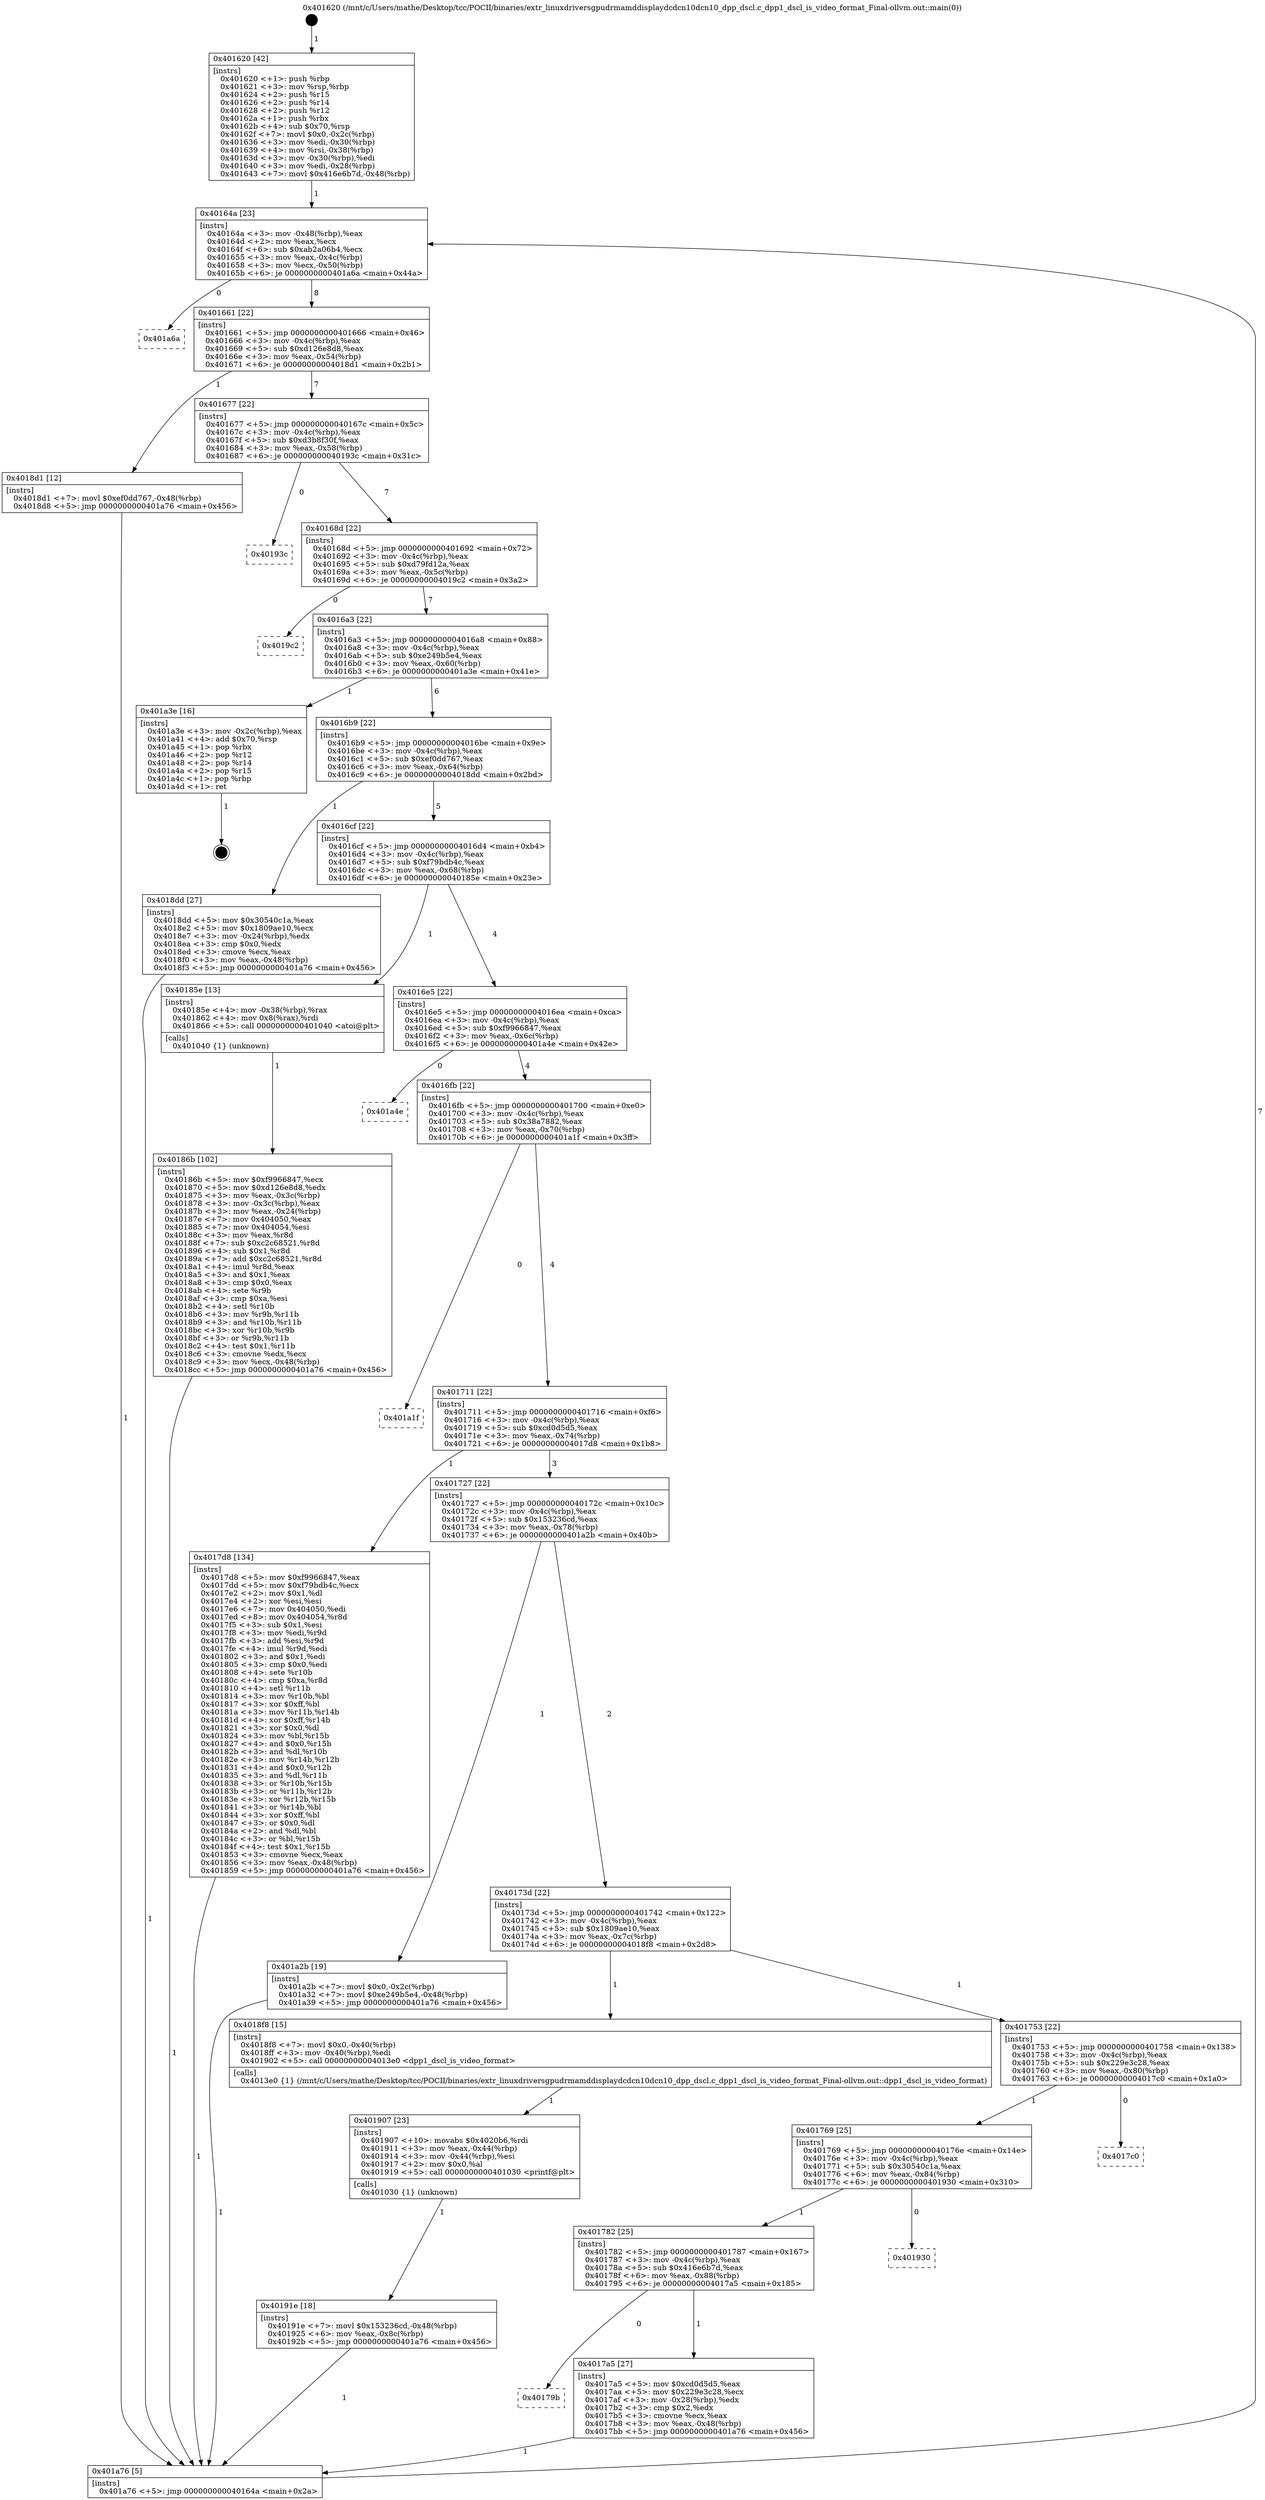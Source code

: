 digraph "0x401620" {
  label = "0x401620 (/mnt/c/Users/mathe/Desktop/tcc/POCII/binaries/extr_linuxdriversgpudrmamddisplaydcdcn10dcn10_dpp_dscl.c_dpp1_dscl_is_video_format_Final-ollvm.out::main(0))"
  labelloc = "t"
  node[shape=record]

  Entry [label="",width=0.3,height=0.3,shape=circle,fillcolor=black,style=filled]
  "0x40164a" [label="{
     0x40164a [23]\l
     | [instrs]\l
     &nbsp;&nbsp;0x40164a \<+3\>: mov -0x48(%rbp),%eax\l
     &nbsp;&nbsp;0x40164d \<+2\>: mov %eax,%ecx\l
     &nbsp;&nbsp;0x40164f \<+6\>: sub $0xab2a06b4,%ecx\l
     &nbsp;&nbsp;0x401655 \<+3\>: mov %eax,-0x4c(%rbp)\l
     &nbsp;&nbsp;0x401658 \<+3\>: mov %ecx,-0x50(%rbp)\l
     &nbsp;&nbsp;0x40165b \<+6\>: je 0000000000401a6a \<main+0x44a\>\l
  }"]
  "0x401a6a" [label="{
     0x401a6a\l
  }", style=dashed]
  "0x401661" [label="{
     0x401661 [22]\l
     | [instrs]\l
     &nbsp;&nbsp;0x401661 \<+5\>: jmp 0000000000401666 \<main+0x46\>\l
     &nbsp;&nbsp;0x401666 \<+3\>: mov -0x4c(%rbp),%eax\l
     &nbsp;&nbsp;0x401669 \<+5\>: sub $0xd126e8d8,%eax\l
     &nbsp;&nbsp;0x40166e \<+3\>: mov %eax,-0x54(%rbp)\l
     &nbsp;&nbsp;0x401671 \<+6\>: je 00000000004018d1 \<main+0x2b1\>\l
  }"]
  Exit [label="",width=0.3,height=0.3,shape=circle,fillcolor=black,style=filled,peripheries=2]
  "0x4018d1" [label="{
     0x4018d1 [12]\l
     | [instrs]\l
     &nbsp;&nbsp;0x4018d1 \<+7\>: movl $0xef0dd767,-0x48(%rbp)\l
     &nbsp;&nbsp;0x4018d8 \<+5\>: jmp 0000000000401a76 \<main+0x456\>\l
  }"]
  "0x401677" [label="{
     0x401677 [22]\l
     | [instrs]\l
     &nbsp;&nbsp;0x401677 \<+5\>: jmp 000000000040167c \<main+0x5c\>\l
     &nbsp;&nbsp;0x40167c \<+3\>: mov -0x4c(%rbp),%eax\l
     &nbsp;&nbsp;0x40167f \<+5\>: sub $0xd3b8f30f,%eax\l
     &nbsp;&nbsp;0x401684 \<+3\>: mov %eax,-0x58(%rbp)\l
     &nbsp;&nbsp;0x401687 \<+6\>: je 000000000040193c \<main+0x31c\>\l
  }"]
  "0x40191e" [label="{
     0x40191e [18]\l
     | [instrs]\l
     &nbsp;&nbsp;0x40191e \<+7\>: movl $0x153236cd,-0x48(%rbp)\l
     &nbsp;&nbsp;0x401925 \<+6\>: mov %eax,-0x8c(%rbp)\l
     &nbsp;&nbsp;0x40192b \<+5\>: jmp 0000000000401a76 \<main+0x456\>\l
  }"]
  "0x40193c" [label="{
     0x40193c\l
  }", style=dashed]
  "0x40168d" [label="{
     0x40168d [22]\l
     | [instrs]\l
     &nbsp;&nbsp;0x40168d \<+5\>: jmp 0000000000401692 \<main+0x72\>\l
     &nbsp;&nbsp;0x401692 \<+3\>: mov -0x4c(%rbp),%eax\l
     &nbsp;&nbsp;0x401695 \<+5\>: sub $0xd79fd12a,%eax\l
     &nbsp;&nbsp;0x40169a \<+3\>: mov %eax,-0x5c(%rbp)\l
     &nbsp;&nbsp;0x40169d \<+6\>: je 00000000004019c2 \<main+0x3a2\>\l
  }"]
  "0x401907" [label="{
     0x401907 [23]\l
     | [instrs]\l
     &nbsp;&nbsp;0x401907 \<+10\>: movabs $0x4020b6,%rdi\l
     &nbsp;&nbsp;0x401911 \<+3\>: mov %eax,-0x44(%rbp)\l
     &nbsp;&nbsp;0x401914 \<+3\>: mov -0x44(%rbp),%esi\l
     &nbsp;&nbsp;0x401917 \<+2\>: mov $0x0,%al\l
     &nbsp;&nbsp;0x401919 \<+5\>: call 0000000000401030 \<printf@plt\>\l
     | [calls]\l
     &nbsp;&nbsp;0x401030 \{1\} (unknown)\l
  }"]
  "0x4019c2" [label="{
     0x4019c2\l
  }", style=dashed]
  "0x4016a3" [label="{
     0x4016a3 [22]\l
     | [instrs]\l
     &nbsp;&nbsp;0x4016a3 \<+5\>: jmp 00000000004016a8 \<main+0x88\>\l
     &nbsp;&nbsp;0x4016a8 \<+3\>: mov -0x4c(%rbp),%eax\l
     &nbsp;&nbsp;0x4016ab \<+5\>: sub $0xe249b5e4,%eax\l
     &nbsp;&nbsp;0x4016b0 \<+3\>: mov %eax,-0x60(%rbp)\l
     &nbsp;&nbsp;0x4016b3 \<+6\>: je 0000000000401a3e \<main+0x41e\>\l
  }"]
  "0x40186b" [label="{
     0x40186b [102]\l
     | [instrs]\l
     &nbsp;&nbsp;0x40186b \<+5\>: mov $0xf9966847,%ecx\l
     &nbsp;&nbsp;0x401870 \<+5\>: mov $0xd126e8d8,%edx\l
     &nbsp;&nbsp;0x401875 \<+3\>: mov %eax,-0x3c(%rbp)\l
     &nbsp;&nbsp;0x401878 \<+3\>: mov -0x3c(%rbp),%eax\l
     &nbsp;&nbsp;0x40187b \<+3\>: mov %eax,-0x24(%rbp)\l
     &nbsp;&nbsp;0x40187e \<+7\>: mov 0x404050,%eax\l
     &nbsp;&nbsp;0x401885 \<+7\>: mov 0x404054,%esi\l
     &nbsp;&nbsp;0x40188c \<+3\>: mov %eax,%r8d\l
     &nbsp;&nbsp;0x40188f \<+7\>: sub $0xc2c68521,%r8d\l
     &nbsp;&nbsp;0x401896 \<+4\>: sub $0x1,%r8d\l
     &nbsp;&nbsp;0x40189a \<+7\>: add $0xc2c68521,%r8d\l
     &nbsp;&nbsp;0x4018a1 \<+4\>: imul %r8d,%eax\l
     &nbsp;&nbsp;0x4018a5 \<+3\>: and $0x1,%eax\l
     &nbsp;&nbsp;0x4018a8 \<+3\>: cmp $0x0,%eax\l
     &nbsp;&nbsp;0x4018ab \<+4\>: sete %r9b\l
     &nbsp;&nbsp;0x4018af \<+3\>: cmp $0xa,%esi\l
     &nbsp;&nbsp;0x4018b2 \<+4\>: setl %r10b\l
     &nbsp;&nbsp;0x4018b6 \<+3\>: mov %r9b,%r11b\l
     &nbsp;&nbsp;0x4018b9 \<+3\>: and %r10b,%r11b\l
     &nbsp;&nbsp;0x4018bc \<+3\>: xor %r10b,%r9b\l
     &nbsp;&nbsp;0x4018bf \<+3\>: or %r9b,%r11b\l
     &nbsp;&nbsp;0x4018c2 \<+4\>: test $0x1,%r11b\l
     &nbsp;&nbsp;0x4018c6 \<+3\>: cmovne %edx,%ecx\l
     &nbsp;&nbsp;0x4018c9 \<+3\>: mov %ecx,-0x48(%rbp)\l
     &nbsp;&nbsp;0x4018cc \<+5\>: jmp 0000000000401a76 \<main+0x456\>\l
  }"]
  "0x401a3e" [label="{
     0x401a3e [16]\l
     | [instrs]\l
     &nbsp;&nbsp;0x401a3e \<+3\>: mov -0x2c(%rbp),%eax\l
     &nbsp;&nbsp;0x401a41 \<+4\>: add $0x70,%rsp\l
     &nbsp;&nbsp;0x401a45 \<+1\>: pop %rbx\l
     &nbsp;&nbsp;0x401a46 \<+2\>: pop %r12\l
     &nbsp;&nbsp;0x401a48 \<+2\>: pop %r14\l
     &nbsp;&nbsp;0x401a4a \<+2\>: pop %r15\l
     &nbsp;&nbsp;0x401a4c \<+1\>: pop %rbp\l
     &nbsp;&nbsp;0x401a4d \<+1\>: ret\l
  }"]
  "0x4016b9" [label="{
     0x4016b9 [22]\l
     | [instrs]\l
     &nbsp;&nbsp;0x4016b9 \<+5\>: jmp 00000000004016be \<main+0x9e\>\l
     &nbsp;&nbsp;0x4016be \<+3\>: mov -0x4c(%rbp),%eax\l
     &nbsp;&nbsp;0x4016c1 \<+5\>: sub $0xef0dd767,%eax\l
     &nbsp;&nbsp;0x4016c6 \<+3\>: mov %eax,-0x64(%rbp)\l
     &nbsp;&nbsp;0x4016c9 \<+6\>: je 00000000004018dd \<main+0x2bd\>\l
  }"]
  "0x401620" [label="{
     0x401620 [42]\l
     | [instrs]\l
     &nbsp;&nbsp;0x401620 \<+1\>: push %rbp\l
     &nbsp;&nbsp;0x401621 \<+3\>: mov %rsp,%rbp\l
     &nbsp;&nbsp;0x401624 \<+2\>: push %r15\l
     &nbsp;&nbsp;0x401626 \<+2\>: push %r14\l
     &nbsp;&nbsp;0x401628 \<+2\>: push %r12\l
     &nbsp;&nbsp;0x40162a \<+1\>: push %rbx\l
     &nbsp;&nbsp;0x40162b \<+4\>: sub $0x70,%rsp\l
     &nbsp;&nbsp;0x40162f \<+7\>: movl $0x0,-0x2c(%rbp)\l
     &nbsp;&nbsp;0x401636 \<+3\>: mov %edi,-0x30(%rbp)\l
     &nbsp;&nbsp;0x401639 \<+4\>: mov %rsi,-0x38(%rbp)\l
     &nbsp;&nbsp;0x40163d \<+3\>: mov -0x30(%rbp),%edi\l
     &nbsp;&nbsp;0x401640 \<+3\>: mov %edi,-0x28(%rbp)\l
     &nbsp;&nbsp;0x401643 \<+7\>: movl $0x416e6b7d,-0x48(%rbp)\l
  }"]
  "0x4018dd" [label="{
     0x4018dd [27]\l
     | [instrs]\l
     &nbsp;&nbsp;0x4018dd \<+5\>: mov $0x30540c1a,%eax\l
     &nbsp;&nbsp;0x4018e2 \<+5\>: mov $0x1809ae10,%ecx\l
     &nbsp;&nbsp;0x4018e7 \<+3\>: mov -0x24(%rbp),%edx\l
     &nbsp;&nbsp;0x4018ea \<+3\>: cmp $0x0,%edx\l
     &nbsp;&nbsp;0x4018ed \<+3\>: cmove %ecx,%eax\l
     &nbsp;&nbsp;0x4018f0 \<+3\>: mov %eax,-0x48(%rbp)\l
     &nbsp;&nbsp;0x4018f3 \<+5\>: jmp 0000000000401a76 \<main+0x456\>\l
  }"]
  "0x4016cf" [label="{
     0x4016cf [22]\l
     | [instrs]\l
     &nbsp;&nbsp;0x4016cf \<+5\>: jmp 00000000004016d4 \<main+0xb4\>\l
     &nbsp;&nbsp;0x4016d4 \<+3\>: mov -0x4c(%rbp),%eax\l
     &nbsp;&nbsp;0x4016d7 \<+5\>: sub $0xf79bdb4c,%eax\l
     &nbsp;&nbsp;0x4016dc \<+3\>: mov %eax,-0x68(%rbp)\l
     &nbsp;&nbsp;0x4016df \<+6\>: je 000000000040185e \<main+0x23e\>\l
  }"]
  "0x401a76" [label="{
     0x401a76 [5]\l
     | [instrs]\l
     &nbsp;&nbsp;0x401a76 \<+5\>: jmp 000000000040164a \<main+0x2a\>\l
  }"]
  "0x40185e" [label="{
     0x40185e [13]\l
     | [instrs]\l
     &nbsp;&nbsp;0x40185e \<+4\>: mov -0x38(%rbp),%rax\l
     &nbsp;&nbsp;0x401862 \<+4\>: mov 0x8(%rax),%rdi\l
     &nbsp;&nbsp;0x401866 \<+5\>: call 0000000000401040 \<atoi@plt\>\l
     | [calls]\l
     &nbsp;&nbsp;0x401040 \{1\} (unknown)\l
  }"]
  "0x4016e5" [label="{
     0x4016e5 [22]\l
     | [instrs]\l
     &nbsp;&nbsp;0x4016e5 \<+5\>: jmp 00000000004016ea \<main+0xca\>\l
     &nbsp;&nbsp;0x4016ea \<+3\>: mov -0x4c(%rbp),%eax\l
     &nbsp;&nbsp;0x4016ed \<+5\>: sub $0xf9966847,%eax\l
     &nbsp;&nbsp;0x4016f2 \<+3\>: mov %eax,-0x6c(%rbp)\l
     &nbsp;&nbsp;0x4016f5 \<+6\>: je 0000000000401a4e \<main+0x42e\>\l
  }"]
  "0x40179b" [label="{
     0x40179b\l
  }", style=dashed]
  "0x401a4e" [label="{
     0x401a4e\l
  }", style=dashed]
  "0x4016fb" [label="{
     0x4016fb [22]\l
     | [instrs]\l
     &nbsp;&nbsp;0x4016fb \<+5\>: jmp 0000000000401700 \<main+0xe0\>\l
     &nbsp;&nbsp;0x401700 \<+3\>: mov -0x4c(%rbp),%eax\l
     &nbsp;&nbsp;0x401703 \<+5\>: sub $0x38a7882,%eax\l
     &nbsp;&nbsp;0x401708 \<+3\>: mov %eax,-0x70(%rbp)\l
     &nbsp;&nbsp;0x40170b \<+6\>: je 0000000000401a1f \<main+0x3ff\>\l
  }"]
  "0x4017a5" [label="{
     0x4017a5 [27]\l
     | [instrs]\l
     &nbsp;&nbsp;0x4017a5 \<+5\>: mov $0xcd0d5d5,%eax\l
     &nbsp;&nbsp;0x4017aa \<+5\>: mov $0x229e3c28,%ecx\l
     &nbsp;&nbsp;0x4017af \<+3\>: mov -0x28(%rbp),%edx\l
     &nbsp;&nbsp;0x4017b2 \<+3\>: cmp $0x2,%edx\l
     &nbsp;&nbsp;0x4017b5 \<+3\>: cmovne %ecx,%eax\l
     &nbsp;&nbsp;0x4017b8 \<+3\>: mov %eax,-0x48(%rbp)\l
     &nbsp;&nbsp;0x4017bb \<+5\>: jmp 0000000000401a76 \<main+0x456\>\l
  }"]
  "0x401a1f" [label="{
     0x401a1f\l
  }", style=dashed]
  "0x401711" [label="{
     0x401711 [22]\l
     | [instrs]\l
     &nbsp;&nbsp;0x401711 \<+5\>: jmp 0000000000401716 \<main+0xf6\>\l
     &nbsp;&nbsp;0x401716 \<+3\>: mov -0x4c(%rbp),%eax\l
     &nbsp;&nbsp;0x401719 \<+5\>: sub $0xcd0d5d5,%eax\l
     &nbsp;&nbsp;0x40171e \<+3\>: mov %eax,-0x74(%rbp)\l
     &nbsp;&nbsp;0x401721 \<+6\>: je 00000000004017d8 \<main+0x1b8\>\l
  }"]
  "0x401782" [label="{
     0x401782 [25]\l
     | [instrs]\l
     &nbsp;&nbsp;0x401782 \<+5\>: jmp 0000000000401787 \<main+0x167\>\l
     &nbsp;&nbsp;0x401787 \<+3\>: mov -0x4c(%rbp),%eax\l
     &nbsp;&nbsp;0x40178a \<+5\>: sub $0x416e6b7d,%eax\l
     &nbsp;&nbsp;0x40178f \<+6\>: mov %eax,-0x88(%rbp)\l
     &nbsp;&nbsp;0x401795 \<+6\>: je 00000000004017a5 \<main+0x185\>\l
  }"]
  "0x4017d8" [label="{
     0x4017d8 [134]\l
     | [instrs]\l
     &nbsp;&nbsp;0x4017d8 \<+5\>: mov $0xf9966847,%eax\l
     &nbsp;&nbsp;0x4017dd \<+5\>: mov $0xf79bdb4c,%ecx\l
     &nbsp;&nbsp;0x4017e2 \<+2\>: mov $0x1,%dl\l
     &nbsp;&nbsp;0x4017e4 \<+2\>: xor %esi,%esi\l
     &nbsp;&nbsp;0x4017e6 \<+7\>: mov 0x404050,%edi\l
     &nbsp;&nbsp;0x4017ed \<+8\>: mov 0x404054,%r8d\l
     &nbsp;&nbsp;0x4017f5 \<+3\>: sub $0x1,%esi\l
     &nbsp;&nbsp;0x4017f8 \<+3\>: mov %edi,%r9d\l
     &nbsp;&nbsp;0x4017fb \<+3\>: add %esi,%r9d\l
     &nbsp;&nbsp;0x4017fe \<+4\>: imul %r9d,%edi\l
     &nbsp;&nbsp;0x401802 \<+3\>: and $0x1,%edi\l
     &nbsp;&nbsp;0x401805 \<+3\>: cmp $0x0,%edi\l
     &nbsp;&nbsp;0x401808 \<+4\>: sete %r10b\l
     &nbsp;&nbsp;0x40180c \<+4\>: cmp $0xa,%r8d\l
     &nbsp;&nbsp;0x401810 \<+4\>: setl %r11b\l
     &nbsp;&nbsp;0x401814 \<+3\>: mov %r10b,%bl\l
     &nbsp;&nbsp;0x401817 \<+3\>: xor $0xff,%bl\l
     &nbsp;&nbsp;0x40181a \<+3\>: mov %r11b,%r14b\l
     &nbsp;&nbsp;0x40181d \<+4\>: xor $0xff,%r14b\l
     &nbsp;&nbsp;0x401821 \<+3\>: xor $0x0,%dl\l
     &nbsp;&nbsp;0x401824 \<+3\>: mov %bl,%r15b\l
     &nbsp;&nbsp;0x401827 \<+4\>: and $0x0,%r15b\l
     &nbsp;&nbsp;0x40182b \<+3\>: and %dl,%r10b\l
     &nbsp;&nbsp;0x40182e \<+3\>: mov %r14b,%r12b\l
     &nbsp;&nbsp;0x401831 \<+4\>: and $0x0,%r12b\l
     &nbsp;&nbsp;0x401835 \<+3\>: and %dl,%r11b\l
     &nbsp;&nbsp;0x401838 \<+3\>: or %r10b,%r15b\l
     &nbsp;&nbsp;0x40183b \<+3\>: or %r11b,%r12b\l
     &nbsp;&nbsp;0x40183e \<+3\>: xor %r12b,%r15b\l
     &nbsp;&nbsp;0x401841 \<+3\>: or %r14b,%bl\l
     &nbsp;&nbsp;0x401844 \<+3\>: xor $0xff,%bl\l
     &nbsp;&nbsp;0x401847 \<+3\>: or $0x0,%dl\l
     &nbsp;&nbsp;0x40184a \<+2\>: and %dl,%bl\l
     &nbsp;&nbsp;0x40184c \<+3\>: or %bl,%r15b\l
     &nbsp;&nbsp;0x40184f \<+4\>: test $0x1,%r15b\l
     &nbsp;&nbsp;0x401853 \<+3\>: cmovne %ecx,%eax\l
     &nbsp;&nbsp;0x401856 \<+3\>: mov %eax,-0x48(%rbp)\l
     &nbsp;&nbsp;0x401859 \<+5\>: jmp 0000000000401a76 \<main+0x456\>\l
  }"]
  "0x401727" [label="{
     0x401727 [22]\l
     | [instrs]\l
     &nbsp;&nbsp;0x401727 \<+5\>: jmp 000000000040172c \<main+0x10c\>\l
     &nbsp;&nbsp;0x40172c \<+3\>: mov -0x4c(%rbp),%eax\l
     &nbsp;&nbsp;0x40172f \<+5\>: sub $0x153236cd,%eax\l
     &nbsp;&nbsp;0x401734 \<+3\>: mov %eax,-0x78(%rbp)\l
     &nbsp;&nbsp;0x401737 \<+6\>: je 0000000000401a2b \<main+0x40b\>\l
  }"]
  "0x401930" [label="{
     0x401930\l
  }", style=dashed]
  "0x401a2b" [label="{
     0x401a2b [19]\l
     | [instrs]\l
     &nbsp;&nbsp;0x401a2b \<+7\>: movl $0x0,-0x2c(%rbp)\l
     &nbsp;&nbsp;0x401a32 \<+7\>: movl $0xe249b5e4,-0x48(%rbp)\l
     &nbsp;&nbsp;0x401a39 \<+5\>: jmp 0000000000401a76 \<main+0x456\>\l
  }"]
  "0x40173d" [label="{
     0x40173d [22]\l
     | [instrs]\l
     &nbsp;&nbsp;0x40173d \<+5\>: jmp 0000000000401742 \<main+0x122\>\l
     &nbsp;&nbsp;0x401742 \<+3\>: mov -0x4c(%rbp),%eax\l
     &nbsp;&nbsp;0x401745 \<+5\>: sub $0x1809ae10,%eax\l
     &nbsp;&nbsp;0x40174a \<+3\>: mov %eax,-0x7c(%rbp)\l
     &nbsp;&nbsp;0x40174d \<+6\>: je 00000000004018f8 \<main+0x2d8\>\l
  }"]
  "0x401769" [label="{
     0x401769 [25]\l
     | [instrs]\l
     &nbsp;&nbsp;0x401769 \<+5\>: jmp 000000000040176e \<main+0x14e\>\l
     &nbsp;&nbsp;0x40176e \<+3\>: mov -0x4c(%rbp),%eax\l
     &nbsp;&nbsp;0x401771 \<+5\>: sub $0x30540c1a,%eax\l
     &nbsp;&nbsp;0x401776 \<+6\>: mov %eax,-0x84(%rbp)\l
     &nbsp;&nbsp;0x40177c \<+6\>: je 0000000000401930 \<main+0x310\>\l
  }"]
  "0x4018f8" [label="{
     0x4018f8 [15]\l
     | [instrs]\l
     &nbsp;&nbsp;0x4018f8 \<+7\>: movl $0x0,-0x40(%rbp)\l
     &nbsp;&nbsp;0x4018ff \<+3\>: mov -0x40(%rbp),%edi\l
     &nbsp;&nbsp;0x401902 \<+5\>: call 00000000004013e0 \<dpp1_dscl_is_video_format\>\l
     | [calls]\l
     &nbsp;&nbsp;0x4013e0 \{1\} (/mnt/c/Users/mathe/Desktop/tcc/POCII/binaries/extr_linuxdriversgpudrmamddisplaydcdcn10dcn10_dpp_dscl.c_dpp1_dscl_is_video_format_Final-ollvm.out::dpp1_dscl_is_video_format)\l
  }"]
  "0x401753" [label="{
     0x401753 [22]\l
     | [instrs]\l
     &nbsp;&nbsp;0x401753 \<+5\>: jmp 0000000000401758 \<main+0x138\>\l
     &nbsp;&nbsp;0x401758 \<+3\>: mov -0x4c(%rbp),%eax\l
     &nbsp;&nbsp;0x40175b \<+5\>: sub $0x229e3c28,%eax\l
     &nbsp;&nbsp;0x401760 \<+3\>: mov %eax,-0x80(%rbp)\l
     &nbsp;&nbsp;0x401763 \<+6\>: je 00000000004017c0 \<main+0x1a0\>\l
  }"]
  "0x4017c0" [label="{
     0x4017c0\l
  }", style=dashed]
  Entry -> "0x401620" [label=" 1"]
  "0x40164a" -> "0x401a6a" [label=" 0"]
  "0x40164a" -> "0x401661" [label=" 8"]
  "0x401a3e" -> Exit [label=" 1"]
  "0x401661" -> "0x4018d1" [label=" 1"]
  "0x401661" -> "0x401677" [label=" 7"]
  "0x401a2b" -> "0x401a76" [label=" 1"]
  "0x401677" -> "0x40193c" [label=" 0"]
  "0x401677" -> "0x40168d" [label=" 7"]
  "0x40191e" -> "0x401a76" [label=" 1"]
  "0x40168d" -> "0x4019c2" [label=" 0"]
  "0x40168d" -> "0x4016a3" [label=" 7"]
  "0x401907" -> "0x40191e" [label=" 1"]
  "0x4016a3" -> "0x401a3e" [label=" 1"]
  "0x4016a3" -> "0x4016b9" [label=" 6"]
  "0x4018f8" -> "0x401907" [label=" 1"]
  "0x4016b9" -> "0x4018dd" [label=" 1"]
  "0x4016b9" -> "0x4016cf" [label=" 5"]
  "0x4018dd" -> "0x401a76" [label=" 1"]
  "0x4016cf" -> "0x40185e" [label=" 1"]
  "0x4016cf" -> "0x4016e5" [label=" 4"]
  "0x4018d1" -> "0x401a76" [label=" 1"]
  "0x4016e5" -> "0x401a4e" [label=" 0"]
  "0x4016e5" -> "0x4016fb" [label=" 4"]
  "0x40186b" -> "0x401a76" [label=" 1"]
  "0x4016fb" -> "0x401a1f" [label=" 0"]
  "0x4016fb" -> "0x401711" [label=" 4"]
  "0x40185e" -> "0x40186b" [label=" 1"]
  "0x401711" -> "0x4017d8" [label=" 1"]
  "0x401711" -> "0x401727" [label=" 3"]
  "0x401a76" -> "0x40164a" [label=" 7"]
  "0x401727" -> "0x401a2b" [label=" 1"]
  "0x401727" -> "0x40173d" [label=" 2"]
  "0x401620" -> "0x40164a" [label=" 1"]
  "0x40173d" -> "0x4018f8" [label=" 1"]
  "0x40173d" -> "0x401753" [label=" 1"]
  "0x401782" -> "0x40179b" [label=" 0"]
  "0x401753" -> "0x4017c0" [label=" 0"]
  "0x401753" -> "0x401769" [label=" 1"]
  "0x4017a5" -> "0x401a76" [label=" 1"]
  "0x401769" -> "0x401930" [label=" 0"]
  "0x401769" -> "0x401782" [label=" 1"]
  "0x4017d8" -> "0x401a76" [label=" 1"]
  "0x401782" -> "0x4017a5" [label=" 1"]
}
